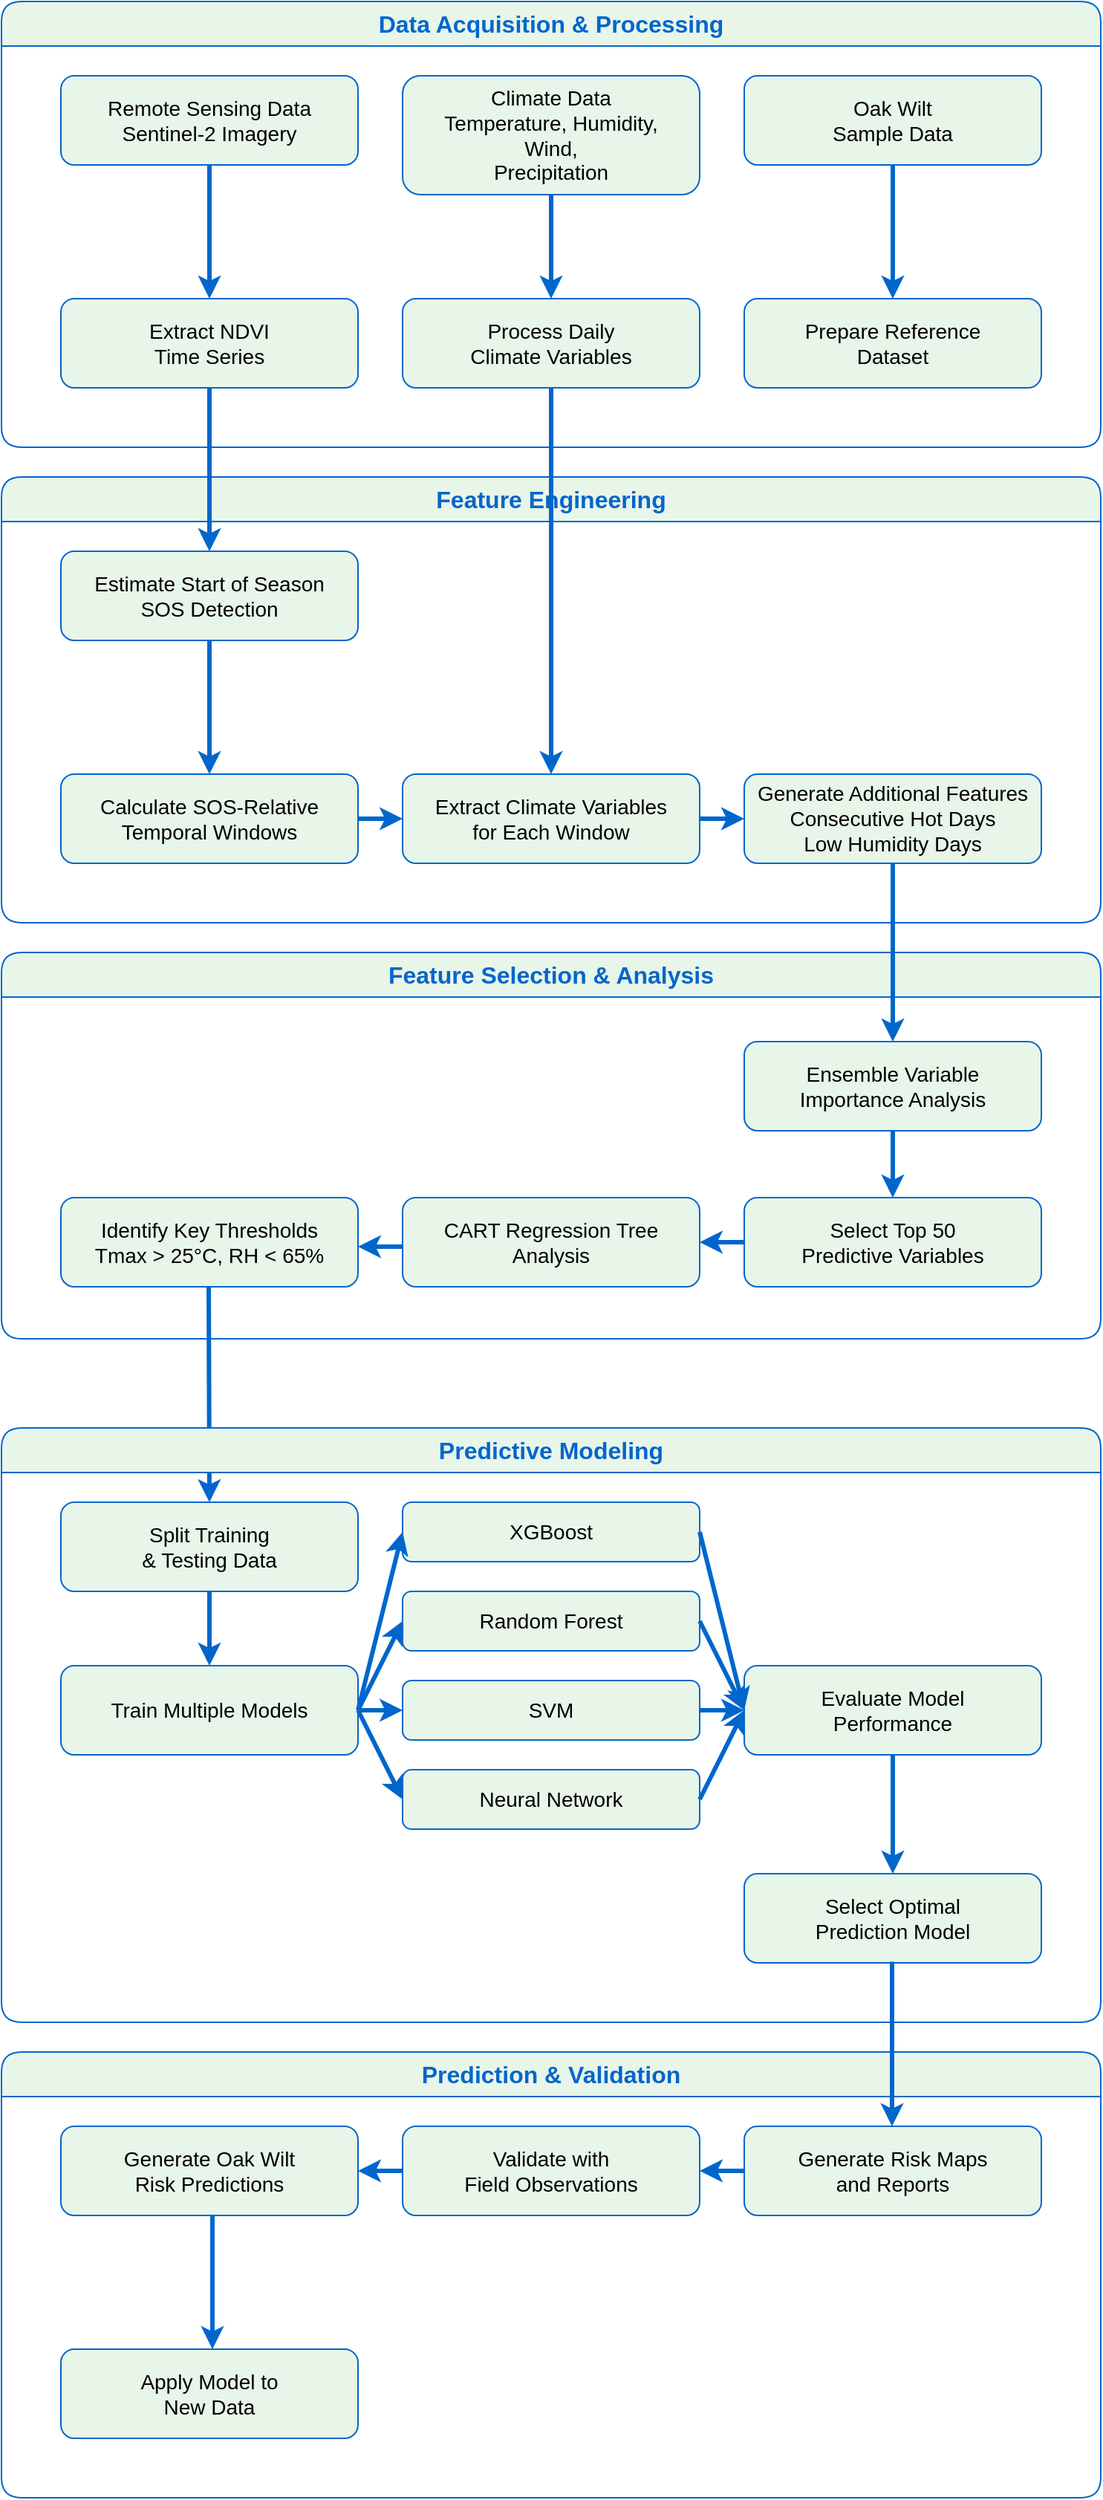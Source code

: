 <mxfile version="26.1.1">
  <diagram id="simple-workflow" name="Page-1">
    <mxGraphModel dx="1434" dy="774" grid="1" gridSize="10" guides="1" tooltips="1" connect="1" arrows="1" fold="1" page="1" pageScale="1" pageWidth="1500" pageHeight="1169" math="0" shadow="0">
      <root>
        <mxCell id="0" />
        <mxCell id="1" parent="0" />
        <mxCell id="main" value="Data Acquisition &amp; Processing" style="swimlane;whiteSpace=wrap;html=1;fillColor=#E8F5E9;strokeColor=#0066CC;fontColor=#0066CC;fontSize=16;startSize=30;rounded=1;" parent="1" vertex="1">
          <mxGeometry x="40" y="40" width="740" height="300" as="geometry" />
        </mxCell>
        <mxCell id="rs1" value="Remote Sensing Data&#xa;Sentinel-2 Imagery" style="rounded=1;whiteSpace=wrap;html=1;fillColor=#E8F5E9;strokeColor=#0066CC;fontColor=#000000;fontSize=14;" parent="main" vertex="1">
          <mxGeometry x="40" y="50" width="200" height="60" as="geometry" />
        </mxCell>
        <mxCell id="cd1" value="Climate Data&#xa;Temperature, Humidity,&#xa;Wind,&#xa;Precipitation" style="rounded=1;whiteSpace=wrap;html=1;fillColor=#E8F5E9;strokeColor=#0066CC;fontColor=#000000;fontSize=14;" parent="main" vertex="1">
          <mxGeometry x="270" y="50" width="200" height="80" as="geometry" />
        </mxCell>
        <mxCell id="od1" value="Oak Wilt&#xa;Sample Data" style="rounded=1;whiteSpace=wrap;html=1;fillColor=#E8F5E9;strokeColor=#0066CC;fontColor=#000000;fontSize=14;" parent="main" vertex="1">
          <mxGeometry x="500" y="50" width="200" height="60" as="geometry" />
        </mxCell>
        <mxCell id="p1" value="Extract NDVI&#xa;Time Series" style="rounded=1;whiteSpace=wrap;html=1;fillColor=#E8F5E9;strokeColor=#0066CC;fontColor=#000000;fontSize=14;" parent="main" vertex="1">
          <mxGeometry x="40" y="200" width="200" height="60" as="geometry" />
        </mxCell>
        <mxCell id="p2" value="Process Daily&#xa;Climate Variables" style="rounded=1;whiteSpace=wrap;html=1;fillColor=#E8F5E9;strokeColor=#0066CC;fontColor=#000000;fontSize=14;" parent="main" vertex="1">
          <mxGeometry x="270" y="200" width="200" height="60" as="geometry" />
        </mxCell>
        <mxCell id="p3" value="Prepare Reference&#xa;Dataset" style="rounded=1;whiteSpace=wrap;html=1;fillColor=#E8F5E9;strokeColor=#0066CC;fontColor=#000000;fontSize=14;" parent="main" vertex="1">
          <mxGeometry x="500" y="200" width="200" height="60" as="geometry" />
        </mxCell>
        <mxCell id="c1" value="" style="endArrow=classic;html=1;exitX=0.5;exitY=1;entryX=0.5;entryY=0;strokeColor=#0066CC;strokeWidth=3;" parent="main" source="rs1" target="p1" edge="1">
          <mxGeometry relative="1" as="geometry" />
        </mxCell>
        <mxCell id="c2" value="" style="endArrow=classic;html=1;exitX=0.5;exitY=1;entryX=0.5;entryY=0;strokeColor=#0066CC;strokeWidth=3;" parent="main" source="cd1" target="p2" edge="1">
          <mxGeometry relative="1" as="geometry" />
        </mxCell>
        <mxCell id="c3" value="" style="endArrow=classic;html=1;exitX=0.5;exitY=1;entryX=0.5;entryY=0;strokeColor=#0066CC;strokeWidth=3;" parent="main" source="od1" target="p3" edge="1">
          <mxGeometry relative="1" as="geometry" />
        </mxCell>
        <mxCell id="fe-main" value="Feature Engineering" style="swimlane;whiteSpace=wrap;html=1;fillColor=#E8F5E9;strokeColor=#0066CC;fontColor=#0066CC;fontSize=16;startSize=30;rounded=1;" parent="1" vertex="1">
          <mxGeometry x="40" y="360" width="740" height="300" as="geometry" />
        </mxCell>
        <mxCell id="fe1" value="Estimate Start of Season&#xa;SOS Detection" style="rounded=1;whiteSpace=wrap;html=1;fillColor=#E8F5E9;strokeColor=#0066CC;fontColor=#000000;fontSize=14;" parent="fe-main" vertex="1">
          <mxGeometry x="40" y="50" width="200" height="60" as="geometry" />
        </mxCell>
        <mxCell id="fe2" value="Calculate SOS-Relative&#xa;Temporal Windows" style="rounded=1;whiteSpace=wrap;html=1;fillColor=#E8F5E9;strokeColor=#0066CC;fontColor=#000000;fontSize=14;" parent="fe-main" vertex="1">
          <mxGeometry x="40" y="200" width="200" height="60" as="geometry" />
        </mxCell>
        <mxCell id="fe3" value="Extract Climate Variables&#xa;for Each Window" style="rounded=1;whiteSpace=wrap;html=1;fillColor=#E8F5E9;strokeColor=#0066CC;fontColor=#000000;fontSize=14;" parent="fe-main" vertex="1">
          <mxGeometry x="270" y="200" width="200" height="60" as="geometry" />
        </mxCell>
        <mxCell id="fe4" value="Generate Additional Features&#xa;Consecutive Hot Days&#xa;Low Humidity Days" style="rounded=1;whiteSpace=wrap;html=1;fillColor=#E8F5E9;strokeColor=#0066CC;fontColor=#000000;fontSize=14;" parent="fe-main" vertex="1">
          <mxGeometry x="500" y="200" width="200" height="60" as="geometry" />
        </mxCell>
        <mxCell id="fec1" value="" style="endArrow=classic;html=1;exitX=0.5;exitY=1;entryX=0.5;entryY=0;strokeColor=#0066CC;strokeWidth=3;" parent="fe-main" source="fe1" target="fe2" edge="1">
          <mxGeometry relative="1" as="geometry" />
        </mxCell>
        <mxCell id="fec2" value="" style="endArrow=classic;html=1;exitX=1;exitY=0.5;entryX=0;entryY=0.5;strokeColor=#0066CC;strokeWidth=3;" parent="fe-main" source="fe2" target="fe3" edge="1">
          <mxGeometry relative="1" as="geometry" />
        </mxCell>
        <mxCell id="fec3" value="" style="endArrow=classic;html=1;exitX=1;exitY=0.5;entryX=0;entryY=0.5;strokeColor=#0066CC;strokeWidth=3;" parent="fe-main" source="fe3" target="fe4" edge="1">
          <mxGeometry relative="1" as="geometry" />
        </mxCell>
        <mxCell id="cc1" value="" style="endArrow=classic;html=1;exitX=0.5;exitY=1;entryX=0.5;entryY=0;strokeColor=#0066CC;strokeWidth=3;" parent="1" source="p1" target="fe1" edge="1">
          <mxGeometry relative="1" as="geometry" />
        </mxCell>
        <mxCell id="cc2" value="" style="endArrow=classic;html=1;exitX=0.5;exitY=1;entryX=0.5;entryY=0;strokeColor=#0066CC;strokeWidth=3;" parent="1" source="p2" target="fe3" edge="1">
          <mxGeometry relative="1" as="geometry" />
        </mxCell>
        <mxCell id="fs-main" value="Feature Selection &amp; Analysis" style="swimlane;whiteSpace=wrap;html=1;fillColor=#E8F5E9;strokeColor=#0066CC;fontColor=#0066CC;fontSize=16;startSize=30;rounded=1;" parent="1" vertex="1">
          <mxGeometry x="40" y="680" width="740" height="260" as="geometry" />
        </mxCell>
        <mxCell id="fs1" value="Ensemble Variable&#xa;Importance Analysis" style="rounded=1;whiteSpace=wrap;html=1;fillColor=#E8F5E9;strokeColor=#0066CC;fontColor=#000000;fontSize=14;" parent="fs-main" vertex="1">
          <mxGeometry x="500" y="60" width="200" height="60" as="geometry" />
        </mxCell>
        <mxCell id="fs2" value="&lt;span style=&quot;color: rgb(0, 0, 0);&quot;&gt;Identify Key Thresholds&lt;/span&gt;&lt;br style=&quot;scrollbar-color: light-dark(#e2e2e2, #4b4b4b)&lt;br/&gt;&#x9;&#x9;&#x9;&#x9;&#x9;light-dark(#fbfbfb, var(--dark-panel-color));&quot;&gt;&lt;span style=&quot;color: rgb(0, 0, 0);&quot;&gt;Tmax &amp;gt; 25°C, RH &amp;lt; 65%&lt;/span&gt;" style="rounded=1;whiteSpace=wrap;html=1;fillColor=#E8F5E9;strokeColor=#0066CC;fontColor=#000000;fontSize=14;" parent="fs-main" vertex="1">
          <mxGeometry x="40" y="165" width="200" height="60" as="geometry" />
        </mxCell>
        <mxCell id="fs3" value="CART Regression Tree&#xa;Analysis" style="rounded=1;whiteSpace=wrap;html=1;fillColor=#E8F5E9;strokeColor=#0066CC;fontColor=#000000;fontSize=14;" parent="fs-main" vertex="1">
          <mxGeometry x="270" y="165" width="200" height="60" as="geometry" />
        </mxCell>
        <mxCell id="fs4" value="&lt;span style=&quot;color: rgb(0, 0, 0);&quot;&gt;Select Top 50&lt;/span&gt;&lt;br style=&quot;scrollbar-color: light-dark(#e2e2e2, #4b4b4b)&lt;br/&gt;&#x9;&#x9;&#x9;&#x9;&#x9;light-dark(#fbfbfb, var(--dark-panel-color));&quot;&gt;&lt;span style=&quot;color: rgb(0, 0, 0);&quot;&gt;Predictive Variables&lt;/span&gt;" style="rounded=1;whiteSpace=wrap;html=1;fillColor=#E8F5E9;strokeColor=#0066CC;fontColor=#000000;fontSize=14;" parent="fs-main" vertex="1">
          <mxGeometry x="500" y="165" width="200" height="60" as="geometry" />
        </mxCell>
        <mxCell id="fsc1" value="" style="endArrow=classic;html=1;exitX=0.5;exitY=1;entryX=0.5;entryY=0;strokeColor=#0066CC;strokeWidth=3;entryDx=0;entryDy=0;" parent="fs-main" source="fs1" target="fs4" edge="1">
          <mxGeometry relative="1" as="geometry" />
        </mxCell>
        <mxCell id="fsc2" value="" style="endArrow=classic;html=1;entryX=0;entryY=0.5;strokeColor=#0066CC;strokeWidth=3;" parent="fs-main" edge="1">
          <mxGeometry relative="1" as="geometry">
            <mxPoint x="270" y="198" as="sourcePoint" />
            <mxPoint x="240" y="198" as="targetPoint" />
          </mxGeometry>
        </mxCell>
        <mxCell id="4" value="" style="endArrow=classic;html=1;entryX=1;entryY=0.5;strokeColor=#0066CC;strokeWidth=3;exitX=0;exitY=0.5;exitDx=0;exitDy=0;entryDx=0;entryDy=0;" parent="fs-main" source="fs4" target="fs3" edge="1">
          <mxGeometry relative="1" as="geometry">
            <mxPoint x="328" y="177" as="sourcePoint" />
            <mxPoint x="298" y="177" as="targetPoint" />
          </mxGeometry>
        </mxCell>
        <mxCell id="cc5" value="" style="endArrow=classic;html=1;exitX=0.573;exitY=0.994;strokeColor=#0066CC;strokeWidth=3;exitDx=0;exitDy=0;exitPerimeter=0;entryX=0.5;entryY=0;entryDx=0;entryDy=0;" parent="fs-main" edge="1" target="pm1">
          <mxGeometry relative="1" as="geometry">
            <mxPoint x="139.5" y="225.0" as="sourcePoint" />
            <mxPoint x="139.5" y="335.72" as="targetPoint" />
          </mxGeometry>
        </mxCell>
        <mxCell id="cc3" value="" style="endArrow=classic;html=1;exitX=0.5;exitY=1;entryX=0.5;entryY=0;strokeColor=#0066CC;strokeWidth=3;" parent="1" source="fe4" target="fs1" edge="1">
          <mxGeometry relative="1" as="geometry" />
        </mxCell>
        <mxCell id="pm-main" value="Predictive Modeling" style="swimlane;whiteSpace=wrap;html=1;fillColor=#E8F5E9;strokeColor=#0066CC;fontColor=#0066CC;fontSize=16;startSize=30;rounded=1;" parent="1" vertex="1">
          <mxGeometry x="40" y="1000" width="740" height="400" as="geometry" />
        </mxCell>
        <mxCell id="pm1" value="Split Training&#xa;&amp; Testing Data" style="rounded=1;whiteSpace=wrap;html=1;fillColor=#E8F5E9;strokeColor=#0066CC;fontColor=#000000;fontSize=14;" parent="pm-main" vertex="1">
          <mxGeometry x="40" y="50" width="200" height="60" as="geometry" />
        </mxCell>
        <mxCell id="pm2" value="Train Multiple Models" style="rounded=1;whiteSpace=wrap;html=1;fillColor=#E8F5E9;strokeColor=#0066CC;fontColor=#000000;fontSize=14;" parent="pm-main" vertex="1">
          <mxGeometry x="40" y="160" width="200" height="60" as="geometry" />
        </mxCell>
        <mxCell id="pm3" value="XGBoost" style="rounded=1;whiteSpace=wrap;html=1;fillColor=#E8F5E9;strokeColor=#0066CC;fontColor=#000000;fontSize=14;" parent="pm-main" vertex="1">
          <mxGeometry x="270" y="50" width="200" height="40" as="geometry" />
        </mxCell>
        <mxCell id="pm4" value="Random Forest" style="rounded=1;whiteSpace=wrap;html=1;fillColor=#E8F5E9;strokeColor=#0066CC;fontColor=#000000;fontSize=14;" parent="pm-main" vertex="1">
          <mxGeometry x="270" y="110" width="200" height="40" as="geometry" />
        </mxCell>
        <mxCell id="pm5" value="SVM" style="rounded=1;whiteSpace=wrap;html=1;fillColor=#E8F5E9;strokeColor=#0066CC;fontColor=#000000;fontSize=14;" parent="pm-main" vertex="1">
          <mxGeometry x="270" y="170" width="200" height="40" as="geometry" />
        </mxCell>
        <mxCell id="pm6" value="Neural Network" style="rounded=1;whiteSpace=wrap;html=1;fillColor=#E8F5E9;strokeColor=#0066CC;fontColor=#000000;fontSize=14;" parent="pm-main" vertex="1">
          <mxGeometry x="270" y="230" width="200" height="40" as="geometry" />
        </mxCell>
        <mxCell id="pm7" value="Evaluate Model&#xa;Performance" style="rounded=1;whiteSpace=wrap;html=1;fillColor=#E8F5E9;strokeColor=#0066CC;fontColor=#000000;fontSize=14;" parent="pm-main" vertex="1">
          <mxGeometry x="500" y="160" width="200" height="60" as="geometry" />
        </mxCell>
        <mxCell id="pm8" value="Select Optimal&#xa;Prediction Model" style="rounded=1;whiteSpace=wrap;html=1;fillColor=#E8F5E9;strokeColor=#0066CC;fontColor=#000000;fontSize=14;" parent="pm-main" vertex="1">
          <mxGeometry x="500" y="300" width="200" height="60" as="geometry" />
        </mxCell>
        <mxCell id="pmc1" value="" style="endArrow=classic;html=1;exitX=0.5;exitY=1;entryX=0.5;entryY=0;strokeColor=#0066CC;strokeWidth=3;" parent="pm-main" source="pm1" target="pm2" edge="1">
          <mxGeometry relative="1" as="geometry" />
        </mxCell>
        <mxCell id="pmc2" value="" style="endArrow=classic;html=1;exitX=1;exitY=0.5;entryX=0;entryY=0.5;strokeColor=#0066CC;strokeWidth=3;" parent="pm-main" source="pm2" target="pm3" edge="1">
          <mxGeometry relative="1" as="geometry" />
        </mxCell>
        <mxCell id="pmc3" value="" style="endArrow=classic;html=1;exitX=1;exitY=0.5;entryX=0;entryY=0.5;strokeColor=#0066CC;strokeWidth=3;" parent="pm-main" source="pm2" target="pm4" edge="1">
          <mxGeometry relative="1" as="geometry" />
        </mxCell>
        <mxCell id="pmc4" value="" style="endArrow=classic;html=1;exitX=1;exitY=0.5;entryX=0;entryY=0.5;strokeColor=#0066CC;strokeWidth=3;" parent="pm-main" source="pm2" target="pm5" edge="1">
          <mxGeometry relative="1" as="geometry" />
        </mxCell>
        <mxCell id="pmc5" value="" style="endArrow=classic;html=1;exitX=1;exitY=0.5;entryX=0;entryY=0.5;strokeColor=#0066CC;strokeWidth=3;" parent="pm-main" source="pm3" target="pm7" edge="1">
          <mxGeometry relative="1" as="geometry" />
        </mxCell>
        <mxCell id="pmc6" value="" style="endArrow=classic;html=1;exitX=1;exitY=0.5;entryX=0;entryY=0.5;strokeColor=#0066CC;strokeWidth=3;" parent="pm-main" source="pm4" target="pm7" edge="1">
          <mxGeometry relative="1" as="geometry" />
        </mxCell>
        <mxCell id="pmc7" value="" style="endArrow=classic;html=1;exitX=1;exitY=0.5;entryX=0;entryY=0.5;strokeColor=#0066CC;strokeWidth=3;" parent="pm-main" source="pm5" target="pm7" edge="1">
          <mxGeometry relative="1" as="geometry" />
        </mxCell>
        <mxCell id="pmc8" value="" style="endArrow=classic;html=1;exitX=1;exitY=0.5;entryX=0;entryY=0.5;strokeColor=#0066CC;strokeWidth=3;" parent="pm-main" source="pm6" target="pm7" edge="1">
          <mxGeometry relative="1" as="geometry" />
        </mxCell>
        <mxCell id="pmc9" value="" style="endArrow=classic;html=1;exitX=0.5;exitY=1;entryX=0.5;entryY=0;strokeColor=#0066CC;strokeWidth=3;" parent="pm-main" source="pm7" target="pm8" edge="1">
          <mxGeometry relative="1" as="geometry" />
        </mxCell>
        <mxCell id="5" value="" style="endArrow=classic;html=1;exitX=1;exitY=0.5;strokeColor=#0066CC;strokeWidth=3;exitDx=0;exitDy=0;entryX=0;entryY=0.5;entryDx=0;entryDy=0;" parent="pm-main" source="pm2" target="pm6" edge="1">
          <mxGeometry relative="1" as="geometry">
            <mxPoint x="250" y="307" as="sourcePoint" />
            <mxPoint x="280" y="207" as="targetPoint" />
          </mxGeometry>
        </mxCell>
        <mxCell id="pv-main" value="Prediction &amp; Validation" style="swimlane;whiteSpace=wrap;html=1;fillColor=#E8F5E9;strokeColor=#0066CC;fontColor=#0066CC;fontSize=16;startSize=30;rounded=1;" parent="1" vertex="1">
          <mxGeometry x="40" y="1420" width="740" height="300" as="geometry" />
        </mxCell>
        <mxCell id="pv1" value="Generate Oak Wilt&lt;br&gt;Risk Predictions" style="rounded=1;whiteSpace=wrap;html=1;fillColor=#E8F5E9;strokeColor=#0066CC;fontColor=#000000;fontSize=14;" parent="pv-main" vertex="1">
          <mxGeometry x="40" y="50" width="200" height="60" as="geometry" />
        </mxCell>
        <mxCell id="pv2" value="Validate with&lt;br&gt;Field Observations" style="rounded=1;whiteSpace=wrap;html=1;fillColor=#E8F5E9;strokeColor=#0066CC;fontColor=#000000;fontSize=14;" parent="pv-main" vertex="1">
          <mxGeometry x="270" y="50" width="200" height="60" as="geometry" />
        </mxCell>
        <mxCell id="pv3" value="Generate Risk Maps&lt;br&gt;and Reports" style="rounded=1;whiteSpace=wrap;html=1;fillColor=#E8F5E9;strokeColor=#0066CC;fontColor=#000000;fontSize=14;" parent="pv-main" vertex="1">
          <mxGeometry x="500" y="50" width="200" height="60" as="geometry" />
        </mxCell>
        <mxCell id="pvc1" value="" style="endArrow=classic;html=1;exitX=0;exitY=0.5;entryX=1;entryY=0.5;strokeColor=#0066CC;strokeWidth=3;exitDx=0;exitDy=0;entryDx=0;entryDy=0;" parent="pv-main" source="pv2" target="pv1" edge="1">
          <mxGeometry relative="1" as="geometry">
            <mxPoint x="240" y="131" as="sourcePoint" />
            <mxPoint x="270" y="131" as="targetPoint" />
          </mxGeometry>
        </mxCell>
        <mxCell id="pvc2" value="" style="endArrow=classic;html=1;exitX=0;exitY=0.5;entryX=1;entryY=0.5;strokeColor=#0066CC;strokeWidth=3;entryDx=0;entryDy=0;exitDx=0;exitDy=0;" parent="pv-main" source="pv3" target="pv2" edge="1">
          <mxGeometry relative="1" as="geometry">
            <mxPoint x="470" y="131" as="sourcePoint" />
            <mxPoint x="500" y="131" as="targetPoint" />
          </mxGeometry>
        </mxCell>
        <mxCell id="pvc3" value="" style="endArrow=classic;html=1;exitX=0.5;exitY=1;entryX=0.5;entryY=0;strokeColor=#0066CC;strokeWidth=3;" parent="pv-main" edge="1">
          <mxGeometry relative="1" as="geometry">
            <mxPoint x="142" y="110" as="sourcePoint" />
            <mxPoint x="142" y="200" as="targetPoint" />
          </mxGeometry>
        </mxCell>
        <mxCell id="6" value="" style="endArrow=classic;html=1;exitX=0.573;exitY=0.994;strokeColor=#0066CC;strokeWidth=3;exitDx=0;exitDy=0;exitPerimeter=0;entryX=0.573;entryY=0.006;entryDx=0;entryDy=0;entryPerimeter=0;" parent="pv-main" edge="1">
          <mxGeometry relative="1" as="geometry">
            <mxPoint x="599.5" y="-60.72" as="sourcePoint" />
            <mxPoint x="599.5" y="50.0" as="targetPoint" />
          </mxGeometry>
        </mxCell>
        <mxCell id="D9uUYaBj0EimqdnJFEv9-7" value="&lt;span style=&quot;color: rgb(0, 0, 0);&quot;&gt;Apply Model to&lt;/span&gt;&lt;br style=&quot;scrollbar-color: light-dark(#e2e2e2, #4b4b4b)&lt;br/&gt;&#x9;&#x9;&#x9;&#x9;&#x9;light-dark(#fbfbfb, var(--dark-panel-color));&quot;&gt;&lt;span style=&quot;color: rgb(0, 0, 0);&quot;&gt;New Data&lt;/span&gt;" style="rounded=1;whiteSpace=wrap;html=1;fillColor=#E8F5E9;strokeColor=#0066CC;fontColor=#000000;fontSize=14;" vertex="1" parent="pv-main">
          <mxGeometry x="40" y="200" width="200" height="60" as="geometry" />
        </mxCell>
      </root>
    </mxGraphModel>
  </diagram>
</mxfile>
